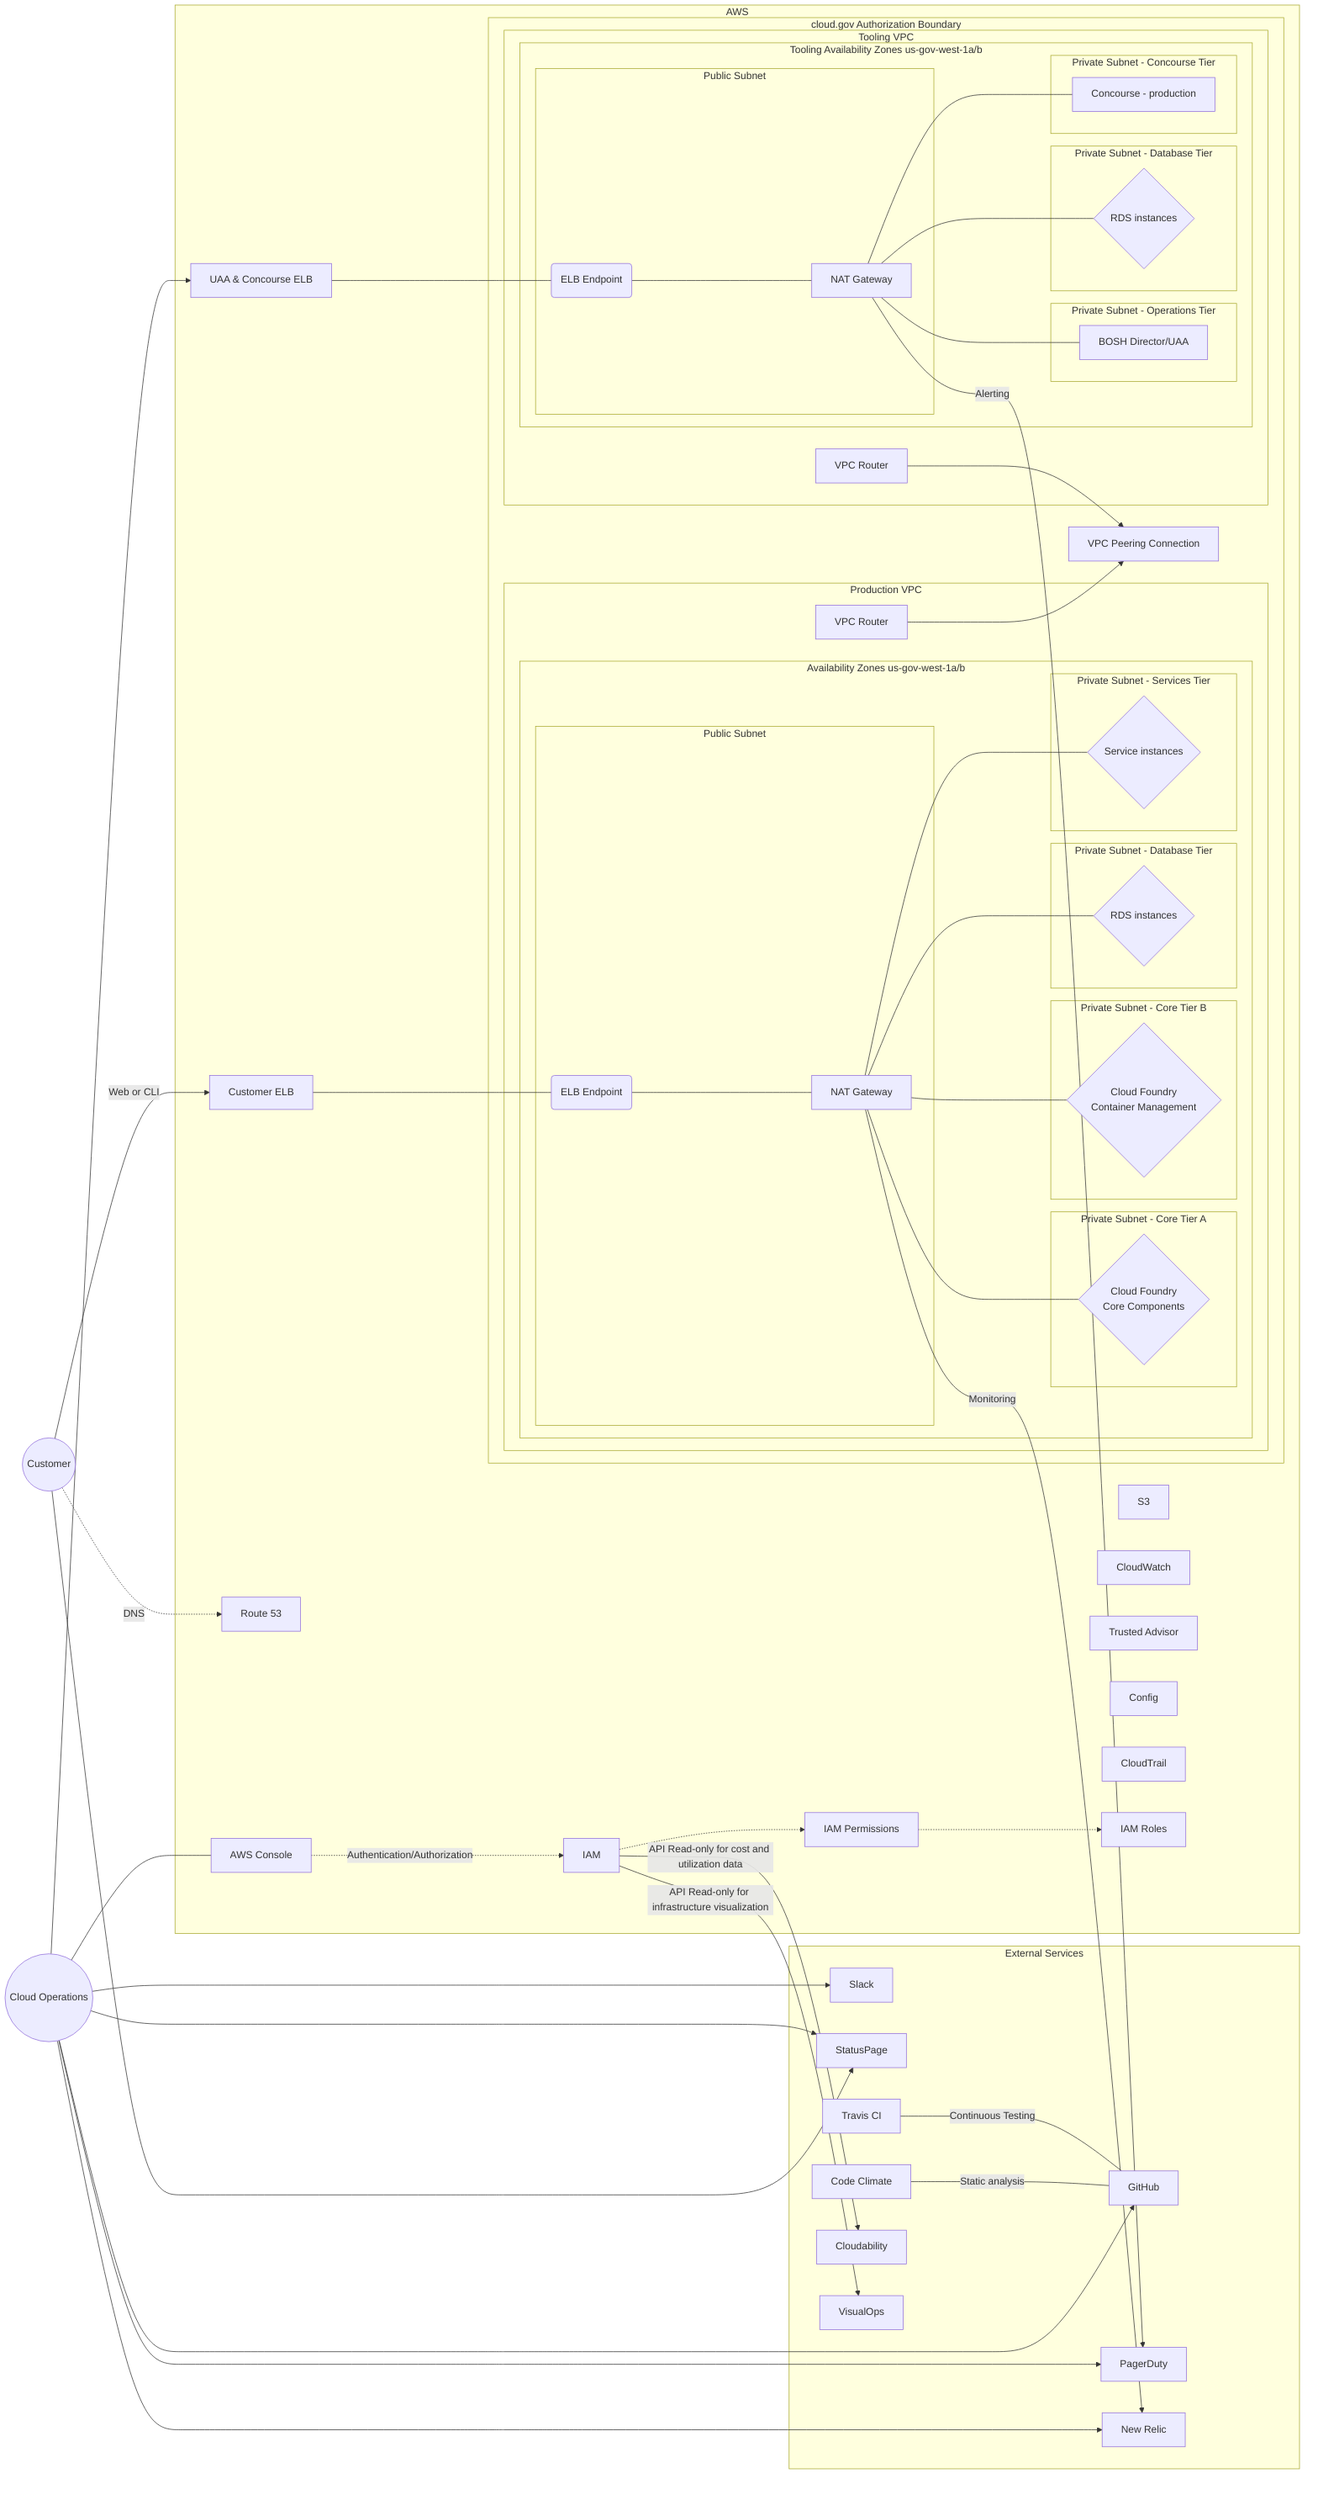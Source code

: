 %% title: 10-1 Network
%% description: Section 10 - System Environment - Figure 10-1 Network
graph LR
  subgraph External Services
    github["GitHub"]
    slack["Slack"]
    pagerduty["PagerDuty"]
    newrelic["New Relic"]
    statuspage["StatusPage"]
    codeclimate["Code Climate"]
    travis["Travis CI"]
    cloudability["Cloudability"]
    visualops["VisualOps"]
  end
  subgraph AWS
    apps-elb["Customer ELB"]
    ops-elb["UAA & Concourse ELB"]
    s3["S3"]
    cloudwatch["CloudWatch"]
    advisor["Trusted Advisor"]
    config["Config"]
    cloudtrail["CloudTrail"]
    route53["Route 53"]
    iam["IAM"]
    iam-perms["IAM Permissions"]
    iam-roles["IAM Roles"]
    aws-console["AWS Console"]
    subgraph cloud.gov Authorization Boundary
      subgraph Production VPC
        subgraph Availability Zones us-gov-west-1a/b
          subgraph Public Subnet
            prod-nat["NAT Gateway"]
            prod-elb-endpoint("ELB Endpoint")
          end
          subgraph Private Subnet - Core Tier A
            prod-cf{"Cloud Foundry<br>Core Components"}
          end
          subgraph Private Subnet - Core Tier B
            prod-diego{"Cloud Foundry<br>Container Management"}
          end
          subgraph Private Subnet - Database Tier
            prod-rds{"RDS instances"}
          end
          subgraph Private Subnet - Services Tier
            prod-services{"Service instances"}
          end
        end
        vpc-router-prod["VPC Router"]
      end
      vpc-peering["VPC Peering Connection"]
      subgraph Tooling VPC
        subgraph Tooling Availability Zones us-gov-west-1a/b
          subgraph Public Subnet
            tooling-nat["NAT Gateway"]
            tooling-elb-endpoint("ELB Endpoint")
          end
          subgraph Private Subnet - Operations Tier
            tooling-ops["BOSH Director/UAA"]
          end
          subgraph Private Subnet - Database Tier
            tooling-rds{"RDS instances"}
          end
          subgraph Private Subnet - Concourse Tier
            tooling-concourse["Concourse - production"]
          end
        end
        vpc-router-tooling["VPC Router"]
      end
    end
  end
  customer(("Customer"))
  ops(("Cloud Operations"))

  customer-.DNS.->route53
  customer--Web or CLI-->apps-elb
  customer-->statuspage

  ops-->ops-elb
  ops-->github
  ops-->slack
  ops---aws-console
  ops-->newrelic
  ops-->statuspage
  ops-->pagerduty

  codeclimate-- Static analysis --- github
  travis-- Continuous Testing --- github
  prod-nat--Monitoring-->newrelic
  tooling-nat--Alerting-->pagerduty
  iam--API Read-only for infrastructure visualization-->visualops
  iam--API Read-only for cost and utilization data-->cloudability

  vpc-router-tooling-->vpc-peering
  vpc-router-prod-->vpc-peering
  aws-console-."Authentication/Authorization".->iam
  iam-.->iam-perms
  iam-perms-.->iam-roles

  apps-elb---prod-elb-endpoint
  prod-elb-endpoint---prod-nat
  prod-nat---prod-cf
  prod-nat---prod-diego
  prod-nat---prod-rds
  prod-nat---prod-services

  ops-elb---tooling-elb-endpoint
  tooling-elb-endpoint---tooling-nat
  tooling-nat---tooling-ops
  tooling-nat---tooling-rds
  tooling-nat---tooling-concourse